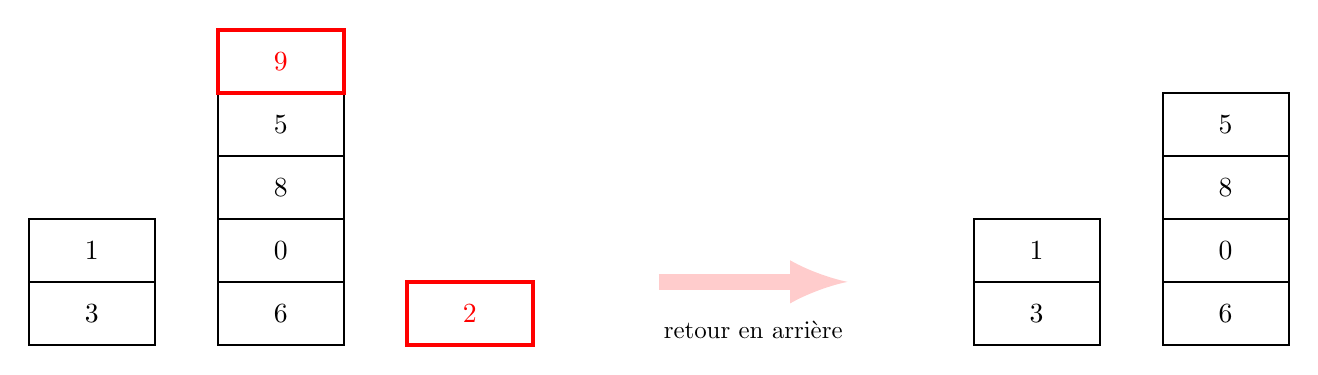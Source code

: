 \begin{tikzpicture}[scale=0.8]

\draw[thick] (-1,0) rectangle ++(2,1);
\node at (0,0.5) {$3$};

\draw[thick] (-1,1) rectangle ++(2,1);
\node at (0,1.5) {$1$};

\begin{scope}[xshift=3cm]
\draw[thick] (-1,0) rectangle ++(2,1);
\node at (0,0.5) {$6$};

\draw[thick] (-1,1) rectangle ++(2,1);
\node at (0,1.5) {$0$};

\draw[thick] (-1,2) rectangle ++(2,1);
\node at (0,2.5) {$8$};

\draw[thick] (-1,3) rectangle ++(2,1);
\node at (0,3.5) {$5$};

\draw[ultra thick,red] (-1,4) rectangle ++(2,1);
\node[red] at (0,4.5) {$9$};

\end{scope}

\begin{scope}[xshift=6cm]
\draw[ultra thick,red] (-1,0) rectangle ++(2,1);
\node[red] at (0,0.5) {$2$};
\end{scope}

\draw [->,>=latex,red!20,ultra thick,line width=6] (9,1) -- ++(3,0) node[midway, below=2ex, black,scale=0.9] {retour en arri\`ere};

\begin{scope}[xshift=15cm]
\draw[thick] (-1,0) rectangle ++(2,1);
\node at (0,0.5) {$3$};

\draw[thick] (-1,1) rectangle ++(2,1);
\node at (0,1.5) {$1$};

\begin{scope}[xshift=3cm]
\draw[thick] (-1,0) rectangle ++(2,1);
\node at (0,0.5) {$6$};

\draw[thick] (-1,1) rectangle ++(2,1);
\node at (0,1.5) {$0$};

\draw[thick] (-1,2) rectangle ++(2,1);
\node at (0,2.5) {$8$};

\draw[thick] (-1,3) rectangle ++(2,1);
\node at (0,3.5) {$5$};

\end{scope}

\end{scope}


\end{tikzpicture}
